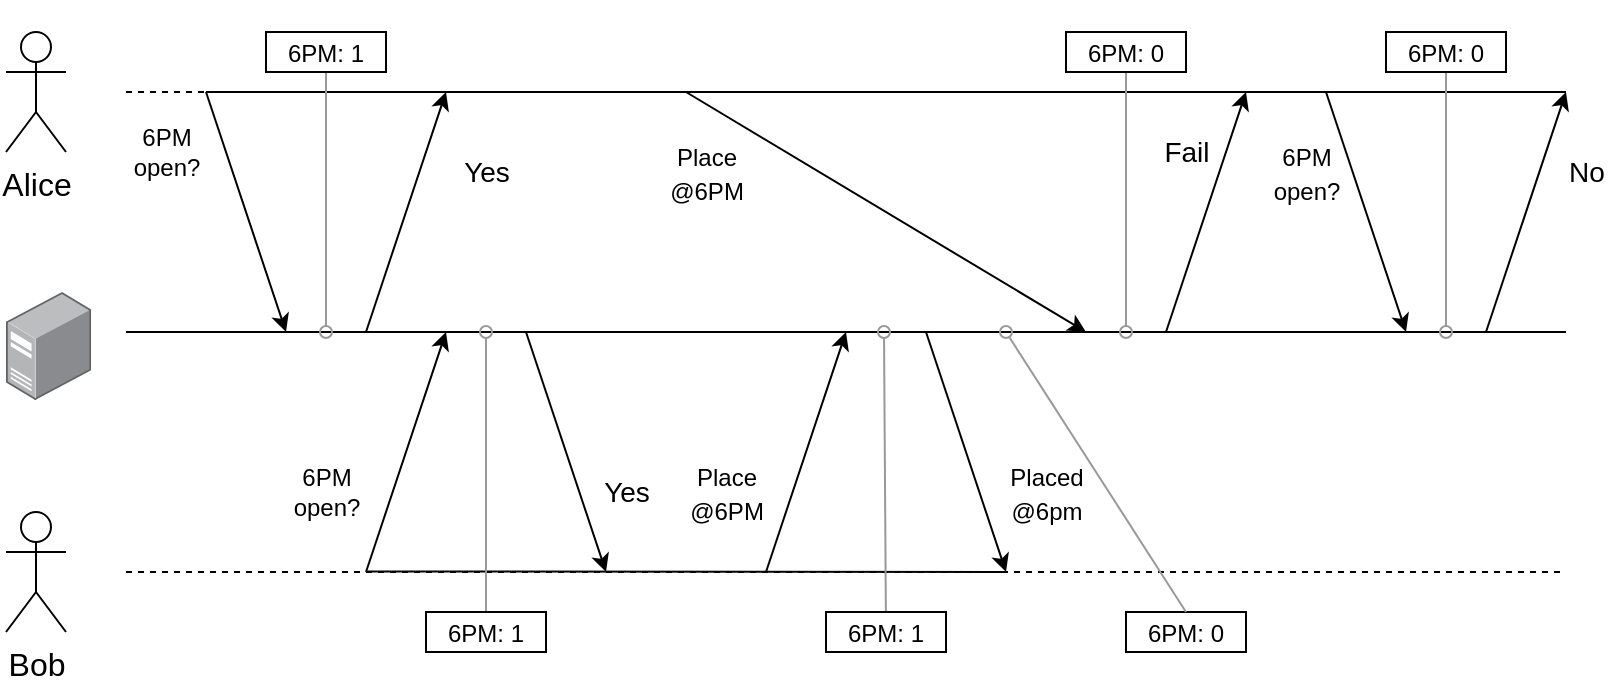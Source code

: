 <mxfile version="12.9.14" type="device"><diagram id="hBI9mQltfFj4HXMhp_NY" name="Page-1"><mxGraphModel dx="1422" dy="521" grid="1" gridSize="10" guides="1" tooltips="1" connect="1" arrows="1" fold="1" page="1" pageScale="1" pageWidth="850" pageHeight="1100" math="0" shadow="0"><root><mxCell id="0"/><mxCell id="1" parent="0"/><mxCell id="4SoyAbP53L69Sm-9Z-8G-1" value="Alice" style="shape=umlActor;verticalLabelPosition=bottom;labelBackgroundColor=#ffffff;verticalAlign=top;html=1;outlineConnect=0;fontSize=16;" vertex="1" parent="1"><mxGeometry x="40" y="450" width="30" height="60" as="geometry"/></mxCell><mxCell id="4SoyAbP53L69Sm-9Z-8G-2" value="Bob" style="shape=umlActor;verticalLabelPosition=bottom;labelBackgroundColor=#ffffff;verticalAlign=top;html=1;outlineConnect=0;fontSize=16;" vertex="1" parent="1"><mxGeometry x="40" y="690" width="30" height="60" as="geometry"/></mxCell><mxCell id="4SoyAbP53L69Sm-9Z-8G-12" value="" style="endArrow=none;dashed=1;html=1;" edge="1" parent="1"><mxGeometry width="50" height="50" relative="1" as="geometry"><mxPoint x="100" y="480" as="sourcePoint"/><mxPoint x="820" y="480" as="targetPoint"/></mxGeometry></mxCell><mxCell id="4SoyAbP53L69Sm-9Z-8G-13" value="" style="endArrow=none;html=1;" edge="1" parent="1"><mxGeometry width="50" height="50" relative="1" as="geometry"><mxPoint x="100" y="600" as="sourcePoint"/><mxPoint x="820" y="600" as="targetPoint"/></mxGeometry></mxCell><mxCell id="4SoyAbP53L69Sm-9Z-8G-15" value="" style="endArrow=none;dashed=1;html=1;" edge="1" parent="1"><mxGeometry width="50" height="50" relative="1" as="geometry"><mxPoint x="100" y="720" as="sourcePoint"/><mxPoint x="820" y="720" as="targetPoint"/></mxGeometry></mxCell><mxCell id="4SoyAbP53L69Sm-9Z-8G-16" value="&lt;font style=&quot;font-size: 12px&quot;&gt;6PM&lt;br&gt;open?&lt;br&gt;&lt;/font&gt;" style="endArrow=classic;html=1;" edge="1" parent="1"><mxGeometry x="-0.65" y="-28" width="50" height="50" relative="1" as="geometry"><mxPoint x="140" y="480" as="sourcePoint"/><mxPoint x="180" y="600" as="targetPoint"/><mxPoint as="offset"/></mxGeometry></mxCell><mxCell id="4SoyAbP53L69Sm-9Z-8G-22" value="&lt;font style=&quot;font-size: 14px&quot;&gt;Yes&lt;/font&gt;" style="endArrow=classic;html=1;fontSize=14;" edge="1" parent="1"><mxGeometry x="0.5" y="-32" width="50" height="50" relative="1" as="geometry"><mxPoint x="220" y="600" as="sourcePoint"/><mxPoint x="260" y="480" as="targetPoint"/><mxPoint as="offset"/></mxGeometry></mxCell><mxCell id="4SoyAbP53L69Sm-9Z-8G-25" value="&lt;font style=&quot;font-size: 12px&quot;&gt;6PM&lt;br&gt;&lt;font style=&quot;font-size: 12px&quot;&gt;open?&lt;/font&gt;&lt;/font&gt;" style="endArrow=classic;html=1;" edge="1" parent="1"><mxGeometry x="-0.5" y="32" width="50" height="50" relative="1" as="geometry"><mxPoint x="220" y="720" as="sourcePoint"/><mxPoint x="260" y="600" as="targetPoint"/><mxPoint as="offset"/></mxGeometry></mxCell><mxCell id="4SoyAbP53L69Sm-9Z-8G-27" value="Yes" style="endArrow=classic;html=1;fontSize=14;" edge="1" parent="1"><mxGeometry x="0.45" y="22" width="50" height="50" relative="1" as="geometry"><mxPoint x="300" y="600" as="sourcePoint"/><mxPoint x="340" y="720" as="targetPoint"/><mxPoint as="offset"/></mxGeometry></mxCell><mxCell id="4SoyAbP53L69Sm-9Z-8G-28" value="" style="endArrow=classic;html=1;fontSize=14;" edge="1" parent="1"><mxGeometry width="50" height="50" relative="1" as="geometry"><mxPoint x="380" y="480" as="sourcePoint"/><mxPoint x="580" y="600" as="targetPoint"/></mxGeometry></mxCell><mxCell id="4SoyAbP53L69Sm-9Z-8G-29" value="&lt;font style=&quot;font-size: 12px&quot;&gt;Place&lt;br&gt;@6PM&lt;/font&gt;" style="edgeLabel;html=1;align=center;verticalAlign=middle;resizable=0;points=[];fontSize=14;" vertex="1" connectable="0" parent="4SoyAbP53L69Sm-9Z-8G-28"><mxGeometry x="-0.394" y="1" relative="1" as="geometry"><mxPoint x="-51.43" y="4" as="offset"/></mxGeometry></mxCell><mxCell id="4SoyAbP53L69Sm-9Z-8G-37" value="&lt;font style=&quot;font-size: 12px&quot;&gt;Place&lt;br&gt;@6PM&lt;/font&gt;" style="endArrow=classic;html=1;fontSize=14;" edge="1" parent="1"><mxGeometry x="-0.5" y="32" width="50" height="50" relative="1" as="geometry"><mxPoint x="420" y="720" as="sourcePoint"/><mxPoint x="460" y="600" as="targetPoint"/><mxPoint as="offset"/></mxGeometry></mxCell><mxCell id="4SoyAbP53L69Sm-9Z-8G-39" value="" style="endArrow=classic;html=1;fontSize=14;" edge="1" parent="1"><mxGeometry width="50" height="50" relative="1" as="geometry"><mxPoint x="500" y="600" as="sourcePoint"/><mxPoint x="540" y="720" as="targetPoint"/></mxGeometry></mxCell><mxCell id="4SoyAbP53L69Sm-9Z-8G-43" value="&lt;font style=&quot;font-size: 12px&quot;&gt;Placed&lt;br&gt;@6pm&lt;/font&gt;" style="edgeLabel;html=1;align=center;verticalAlign=middle;resizable=0;points=[];fontSize=14;" vertex="1" connectable="0" parent="4SoyAbP53L69Sm-9Z-8G-39"><mxGeometry x="-0.142" y="2" relative="1" as="geometry"><mxPoint x="40.94" y="29.13" as="offset"/></mxGeometry></mxCell><mxCell id="4SoyAbP53L69Sm-9Z-8G-44" value="" style="endArrow=classic;html=1;fontSize=14;" edge="1" parent="1"><mxGeometry width="50" height="50" relative="1" as="geometry"><mxPoint x="620" y="600" as="sourcePoint"/><mxPoint x="660" y="480" as="targetPoint"/></mxGeometry></mxCell><mxCell id="4SoyAbP53L69Sm-9Z-8G-45" value="Fail" style="edgeLabel;html=1;align=center;verticalAlign=middle;resizable=0;points=[];fontSize=14;" vertex="1" connectable="0" parent="4SoyAbP53L69Sm-9Z-8G-44"><mxGeometry x="-0.334" y="2" relative="1" as="geometry"><mxPoint x="-1.41" y="-49.46" as="offset"/></mxGeometry></mxCell><mxCell id="4SoyAbP53L69Sm-9Z-8G-51" value="" style="endArrow=none;html=1;fontSize=14;" edge="1" parent="1"><mxGeometry width="50" height="50" relative="1" as="geometry"><mxPoint x="140" y="480" as="sourcePoint"/><mxPoint x="820" y="480" as="targetPoint"/></mxGeometry></mxCell><mxCell id="4SoyAbP53L69Sm-9Z-8G-52" value="" style="endArrow=none;html=1;fontSize=14;" edge="1" parent="1"><mxGeometry width="50" height="50" relative="1" as="geometry"><mxPoint x="220" y="719.71" as="sourcePoint"/><mxPoint x="540" y="720" as="targetPoint"/></mxGeometry></mxCell><mxCell id="4SoyAbP53L69Sm-9Z-8G-69" style="edgeStyle=none;rounded=0;orthogonalLoop=1;jettySize=auto;html=1;endArrow=oval;endFill=0;strokeColor=#999999;fontSize=14;" edge="1" parent="1" source="4SoyAbP53L69Sm-9Z-8G-67"><mxGeometry relative="1" as="geometry"><mxPoint x="200" y="600" as="targetPoint"/></mxGeometry></mxCell><mxCell id="4SoyAbP53L69Sm-9Z-8G-67" value="&lt;span style=&quot;font-size: 12px&quot;&gt;6PM: 1&lt;/span&gt;" style="rounded=0;whiteSpace=wrap;html=1;strokeColor=#000000;fontSize=14;" vertex="1" parent="1"><mxGeometry x="170" y="450" width="60" height="20" as="geometry"/></mxCell><mxCell id="4SoyAbP53L69Sm-9Z-8G-71" style="edgeStyle=none;rounded=0;orthogonalLoop=1;jettySize=auto;html=1;endArrow=oval;endFill=0;strokeColor=#999999;fontSize=14;" edge="1" parent="1" source="4SoyAbP53L69Sm-9Z-8G-70"><mxGeometry relative="1" as="geometry"><mxPoint x="280" y="600" as="targetPoint"/></mxGeometry></mxCell><mxCell id="4SoyAbP53L69Sm-9Z-8G-70" value="&lt;span style=&quot;font-size: 12px&quot;&gt;6PM: 1&lt;/span&gt;" style="rounded=0;whiteSpace=wrap;html=1;strokeColor=#000000;fontSize=14;" vertex="1" parent="1"><mxGeometry x="250" y="740" width="60" height="20" as="geometry"/></mxCell><mxCell id="4SoyAbP53L69Sm-9Z-8G-73" style="edgeStyle=none;rounded=0;orthogonalLoop=1;jettySize=auto;html=1;endArrow=oval;endFill=0;strokeColor=#999999;fontSize=14;" edge="1" parent="1" source="4SoyAbP53L69Sm-9Z-8G-72"><mxGeometry relative="1" as="geometry"><mxPoint x="479" y="600" as="targetPoint"/></mxGeometry></mxCell><mxCell id="4SoyAbP53L69Sm-9Z-8G-72" value="&lt;span style=&quot;font-size: 12px&quot;&gt;6PM: 1&lt;/span&gt;" style="rounded=0;whiteSpace=wrap;html=1;strokeColor=#000000;fontSize=14;" vertex="1" parent="1"><mxGeometry x="450" y="740" width="60" height="20" as="geometry"/></mxCell><mxCell id="4SoyAbP53L69Sm-9Z-8G-75" style="edgeStyle=none;rounded=0;orthogonalLoop=1;jettySize=auto;html=1;endArrow=oval;endFill=0;strokeColor=#999999;fontSize=14;" edge="1" parent="1" source="4SoyAbP53L69Sm-9Z-8G-74"><mxGeometry relative="1" as="geometry"><mxPoint x="600" y="600" as="targetPoint"/></mxGeometry></mxCell><mxCell id="4SoyAbP53L69Sm-9Z-8G-74" value="&lt;span style=&quot;font-size: 12px&quot;&gt;6PM: 0&lt;/span&gt;" style="rounded=0;whiteSpace=wrap;html=1;strokeColor=#000000;fontSize=14;" vertex="1" parent="1"><mxGeometry x="570" y="450" width="60" height="20" as="geometry"/></mxCell><mxCell id="4SoyAbP53L69Sm-9Z-8G-76" value="" style="shape=image;html=1;verticalAlign=top;verticalLabelPosition=bottom;labelBackgroundColor=#ffffff;imageAspect=0;aspect=fixed;image=https://cdn1.iconfinder.com/data/icons/random-crafticons/48/misc-_smile_-128.png;strokeColor=#000000;fontSize=14;imageBackground=#ffffff;" vertex="1" parent="1"><mxGeometry x="530" y="730" width="40" height="40" as="geometry"/></mxCell><mxCell id="4SoyAbP53L69Sm-9Z-8G-81" value="" style="group" vertex="1" connectable="0" parent="1"><mxGeometry x="630" y="450" width="52" height="24" as="geometry"/></mxCell><mxCell id="4SoyAbP53L69Sm-9Z-8G-78" value="" style="shape=image;html=1;verticalAlign=top;verticalLabelPosition=bottom;labelBackgroundColor=#ffffff;imageAspect=0;aspect=fixed;image=https://cdn2.iconfinder.com/data/icons/font-awesome/1792/question-128.png;strokeColor=#000000;fontSize=14;" vertex="1" parent="4SoyAbP53L69Sm-9Z-8G-81"><mxGeometry width="24" height="24" as="geometry"/></mxCell><mxCell id="4SoyAbP53L69Sm-9Z-8G-79" value="" style="shape=image;html=1;verticalAlign=top;verticalLabelPosition=bottom;labelBackgroundColor=#ffffff;imageAspect=0;aspect=fixed;image=https://cdn2.iconfinder.com/data/icons/font-awesome/1792/question-128.png;strokeColor=#000000;fontSize=14;" vertex="1" parent="4SoyAbP53L69Sm-9Z-8G-81"><mxGeometry x="28" width="24" height="24" as="geometry"/></mxCell><mxCell id="4SoyAbP53L69Sm-9Z-8G-80" value="" style="shape=image;html=1;verticalAlign=top;verticalLabelPosition=bottom;labelBackgroundColor=#ffffff;imageAspect=0;aspect=fixed;image=https://cdn2.iconfinder.com/data/icons/font-awesome/1792/question-128.png;strokeColor=#000000;fontSize=14;" vertex="1" parent="4SoyAbP53L69Sm-9Z-8G-81"><mxGeometry x="14" width="24" height="24" as="geometry"/></mxCell><mxCell id="4SoyAbP53L69Sm-9Z-8G-82" value="" style="endArrow=classic;html=1;strokeColor=#000000;fontSize=14;" edge="1" parent="1"><mxGeometry width="50" height="50" relative="1" as="geometry"><mxPoint x="700" y="480" as="sourcePoint"/><mxPoint x="740" y="600" as="targetPoint"/></mxGeometry></mxCell><mxCell id="4SoyAbP53L69Sm-9Z-8G-85" value="&lt;span style=&quot;font-size: 12px&quot;&gt;6PM&lt;/span&gt;&lt;br style=&quot;font-size: 12px&quot;&gt;&lt;span style=&quot;font-size: 12px&quot;&gt;open?&lt;/span&gt;" style="edgeLabel;html=1;align=center;verticalAlign=middle;resizable=0;points=[];fontSize=14;" vertex="1" connectable="0" parent="4SoyAbP53L69Sm-9Z-8G-82"><mxGeometry x="-0.171" relative="1" as="geometry"><mxPoint x="-26.56" y="-9.69" as="offset"/></mxGeometry></mxCell><mxCell id="4SoyAbP53L69Sm-9Z-8G-84" value="" style="endArrow=classic;html=1;strokeColor=#000000;fontSize=14;" edge="1" parent="1"><mxGeometry width="50" height="50" relative="1" as="geometry"><mxPoint x="780" y="600" as="sourcePoint"/><mxPoint x="820" y="480" as="targetPoint"/></mxGeometry></mxCell><mxCell id="4SoyAbP53L69Sm-9Z-8G-86" value="No" style="edgeLabel;html=1;align=center;verticalAlign=middle;resizable=0;points=[];fontSize=14;" vertex="1" connectable="0" parent="4SoyAbP53L69Sm-9Z-8G-84"><mxGeometry x="0.225" y="1" relative="1" as="geometry"><mxPoint x="26.4" y="-6.05" as="offset"/></mxGeometry></mxCell><mxCell id="4SoyAbP53L69Sm-9Z-8G-87" style="edgeStyle=none;rounded=0;orthogonalLoop=1;jettySize=auto;html=1;endArrow=oval;endFill=0;strokeColor=#999999;fontSize=14;exitX=0.5;exitY=1;exitDx=0;exitDy=0;" edge="1" parent="1" source="4SoyAbP53L69Sm-9Z-8G-88"><mxGeometry relative="1" as="geometry"><mxPoint x="760" y="600" as="targetPoint"/><mxPoint x="760" y="760" as="sourcePoint"/></mxGeometry></mxCell><mxCell id="4SoyAbP53L69Sm-9Z-8G-88" value="&lt;span style=&quot;font-size: 12px&quot;&gt;6PM: 0&lt;/span&gt;" style="rounded=0;whiteSpace=wrap;html=1;strokeColor=#000000;fontSize=14;" vertex="1" parent="1"><mxGeometry x="730" y="450" width="60" height="20" as="geometry"/></mxCell><mxCell id="4SoyAbP53L69Sm-9Z-8G-89" value="" style="shape=image;html=1;verticalAlign=top;verticalLabelPosition=bottom;labelBackgroundColor=#ffffff;imageAspect=0;aspect=fixed;image=https://cdn1.iconfinder.com/data/icons/free-98-icons/32/sad-128.png;strokeColor=#000000;fontSize=14;" vertex="1" parent="1"><mxGeometry x="800" y="434" width="40" height="40" as="geometry"/></mxCell><mxCell id="4SoyAbP53L69Sm-9Z-8G-91" value="" style="points=[];aspect=fixed;html=1;align=center;shadow=0;dashed=0;image;image=img/lib/allied_telesis/computer_and_terminals/Server_Desktop.svg;strokeColor=#000000;fontSize=14;" vertex="1" parent="1"><mxGeometry x="40" y="580" width="42.6" height="54" as="geometry"/></mxCell><mxCell id="4SoyAbP53L69Sm-9Z-8G-92" value="&lt;span style=&quot;font-size: 12px&quot;&gt;6PM: 0&lt;/span&gt;" style="rounded=0;whiteSpace=wrap;html=1;strokeColor=#000000;fontSize=14;" vertex="1" parent="1"><mxGeometry x="600" y="740" width="60" height="20" as="geometry"/></mxCell><mxCell id="4SoyAbP53L69Sm-9Z-8G-94" style="edgeStyle=none;rounded=0;orthogonalLoop=1;jettySize=auto;html=1;endArrow=oval;endFill=0;strokeColor=#999999;fontSize=14;exitX=0.5;exitY=0;exitDx=0;exitDy=0;" edge="1" parent="1" source="4SoyAbP53L69Sm-9Z-8G-92"><mxGeometry relative="1" as="geometry"><mxPoint x="540" y="600" as="targetPoint"/><mxPoint x="491.765" y="760" as="sourcePoint"/></mxGeometry></mxCell></root></mxGraphModel></diagram></mxfile>